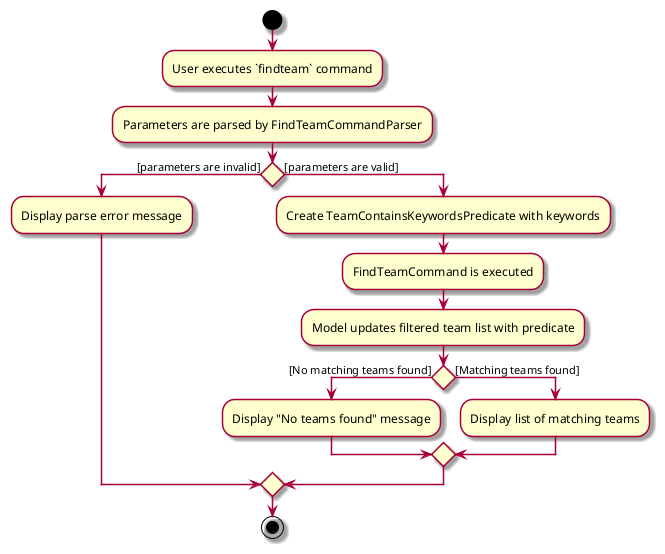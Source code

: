 @startuml
skin rose

start
:User executes `findteam` command;
:Parameters are parsed by FindTeamCommandParser;
if() then ([parameters are invalid])
    :Display parse error message;
else([parameters are valid])
    :Create TeamContainsKeywordsPredicate with keywords;
    :FindTeamCommand is executed;
    :Model updates filtered team list with predicate;
    if() then ([No matching teams found])
        :Display "No teams found" message;
    else([Matching teams found])
        :Display list of matching teams;
    endif
endif

stop

@enduml

